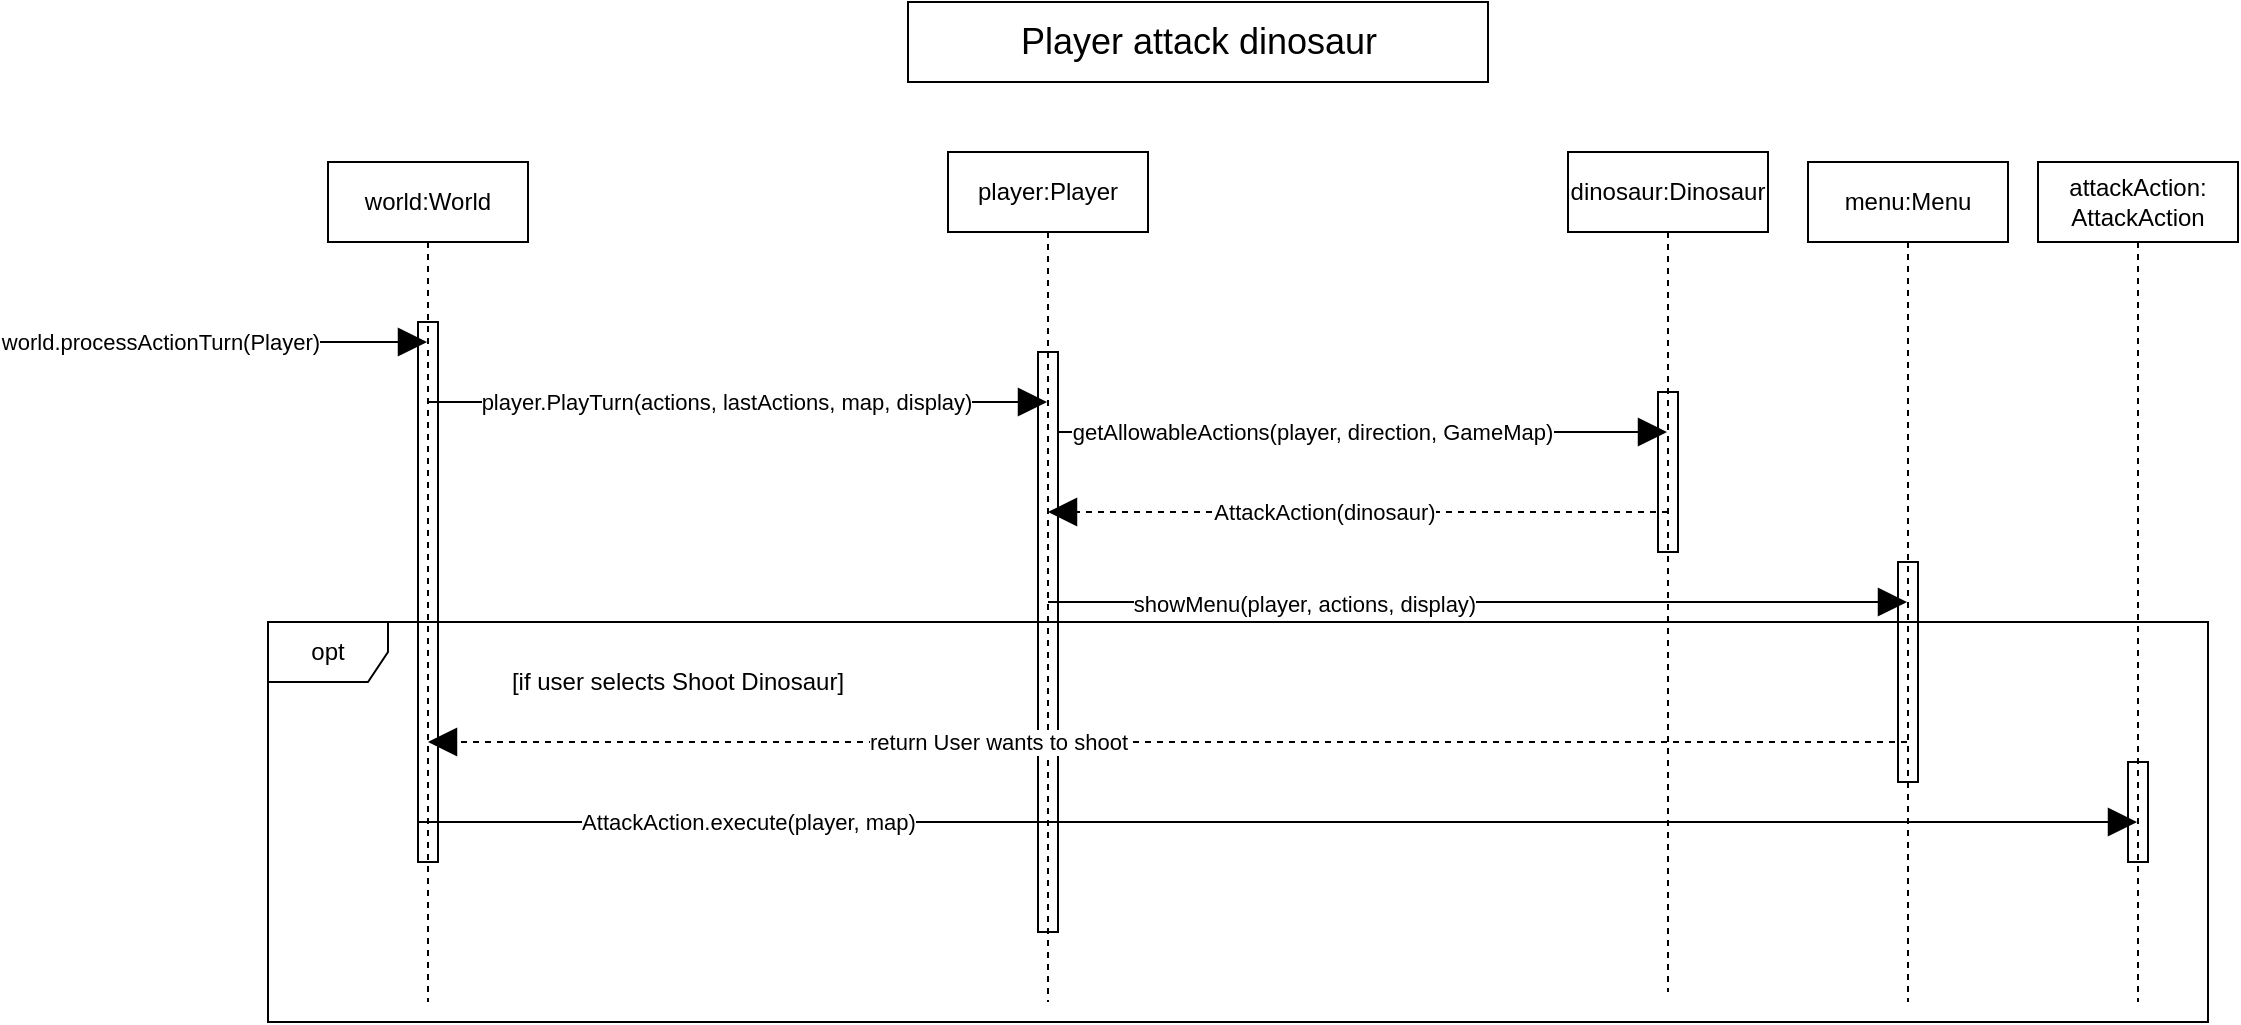 <mxfile version="14.6.11" type="device"><diagram id="QY4K_dC8BTK31Get-kmV" name="Page-1"><mxGraphModel dx="1422" dy="791" grid="1" gridSize="10" guides="1" tooltips="1" connect="1" arrows="1" fold="1" page="1" pageScale="1" pageWidth="1654" pageHeight="1169" math="0" shadow="0"><root><mxCell id="0"/><mxCell id="1" parent="0"/><mxCell id="WNVH1HHIPUukN4-e0zlU-10" value="world:World" style="shape=umlLifeline;perimeter=lifelinePerimeter;whiteSpace=wrap;html=1;container=1;collapsible=0;recursiveResize=0;outlineConnect=0;" parent="1" vertex="1"><mxGeometry x="180" y="140" width="100" height="420" as="geometry"/></mxCell><mxCell id="WNVH1HHIPUukN4-e0zlU-15" value="" style="endArrow=block;endFill=1;endSize=12;html=1;" parent="WNVH1HHIPUukN4-e0zlU-10" target="WNVH1HHIPUukN4-e0zlU-11" edge="1"><mxGeometry width="160" relative="1" as="geometry"><mxPoint x="50" y="120" as="sourcePoint"/><mxPoint x="210" y="120" as="targetPoint"/></mxGeometry></mxCell><mxCell id="WNVH1HHIPUukN4-e0zlU-16" value="player.PlayTurn(actions, lastActions, map, display)" style="edgeLabel;html=1;align=center;verticalAlign=middle;resizable=0;points=[];" parent="WNVH1HHIPUukN4-e0zlU-15" vertex="1" connectable="0"><mxGeometry x="-0.45" y="-1" relative="1" as="geometry"><mxPoint x="64" y="-1" as="offset"/></mxGeometry></mxCell><mxCell id="WNVH1HHIPUukN4-e0zlU-57" value="" style="html=1;points=[];perimeter=orthogonalPerimeter;fillColor=none;" parent="WNVH1HHIPUukN4-e0zlU-10" vertex="1"><mxGeometry x="45" y="80" width="10" height="270" as="geometry"/></mxCell><mxCell id="WNVH1HHIPUukN4-e0zlU-11" value="player:Player" style="shape=umlLifeline;perimeter=lifelinePerimeter;whiteSpace=wrap;html=1;container=1;collapsible=0;recursiveResize=0;outlineConnect=0;" parent="1" vertex="1"><mxGeometry x="490" y="135" width="100" height="425" as="geometry"/></mxCell><mxCell id="WNVH1HHIPUukN4-e0zlU-58" value="" style="html=1;points=[];perimeter=orthogonalPerimeter;fillColor=none;" parent="WNVH1HHIPUukN4-e0zlU-11" vertex="1"><mxGeometry x="45" y="100" width="10" height="290" as="geometry"/></mxCell><mxCell id="c0PgdvjxNuAv_Usm58M4-2" value="" style="endArrow=block;endFill=1;endSize=12;html=1;" parent="WNVH1HHIPUukN4-e0zlU-11" target="c0PgdvjxNuAv_Usm58M4-1" edge="1"><mxGeometry width="160" relative="1" as="geometry"><mxPoint x="55" y="140" as="sourcePoint"/><mxPoint x="215" y="140" as="targetPoint"/></mxGeometry></mxCell><mxCell id="c0PgdvjxNuAv_Usm58M4-4" value="getAllowableActions(player, direction, GameMap)" style="edgeLabel;html=1;align=center;verticalAlign=middle;resizable=0;points=[];" parent="c0PgdvjxNuAv_Usm58M4-2" vertex="1" connectable="0"><mxGeometry x="-0.297" relative="1" as="geometry"><mxPoint x="20" as="offset"/></mxGeometry></mxCell><mxCell id="c0PgdvjxNuAv_Usm58M4-29" value="" style="endArrow=block;endFill=1;endSize=12;html=1;" parent="WNVH1HHIPUukN4-e0zlU-11" target="c0PgdvjxNuAv_Usm58M4-28" edge="1"><mxGeometry width="160" relative="1" as="geometry"><mxPoint x="50" y="225" as="sourcePoint"/><mxPoint x="210" y="225" as="targetPoint"/></mxGeometry></mxCell><mxCell id="c0PgdvjxNuAv_Usm58M4-30" value="showMenu(player, actions, display)" style="edgeLabel;html=1;align=center;verticalAlign=middle;resizable=0;points=[];" parent="c0PgdvjxNuAv_Usm58M4-29" vertex="1" connectable="0"><mxGeometry x="-0.405" y="-1" relative="1" as="geometry"><mxPoint as="offset"/></mxGeometry></mxCell><mxCell id="WNVH1HHIPUukN4-e0zlU-12" value="" style="endArrow=block;endFill=1;endSize=12;html=1;" parent="1" target="WNVH1HHIPUukN4-e0zlU-10" edge="1"><mxGeometry width="160" relative="1" as="geometry"><mxPoint x="30" y="230" as="sourcePoint"/><mxPoint x="150" y="230" as="targetPoint"/></mxGeometry></mxCell><mxCell id="WNVH1HHIPUukN4-e0zlU-14" value="world.processActionTurn(Player)" style="edgeLabel;html=1;align=center;verticalAlign=middle;resizable=0;points=[];" parent="WNVH1HHIPUukN4-e0zlU-12" vertex="1" connectable="0"><mxGeometry x="-0.579" relative="1" as="geometry"><mxPoint x="24" as="offset"/></mxGeometry></mxCell><mxCell id="c0PgdvjxNuAv_Usm58M4-1" value="dinosaur:Dinosaur" style="shape=umlLifeline;perimeter=lifelinePerimeter;whiteSpace=wrap;html=1;container=1;collapsible=0;recursiveResize=0;outlineConnect=0;" parent="1" vertex="1"><mxGeometry x="800" y="135" width="100" height="420" as="geometry"/></mxCell><mxCell id="c0PgdvjxNuAv_Usm58M4-5" value="" style="endArrow=block;dashed=1;endFill=1;endSize=12;html=1;" parent="c0PgdvjxNuAv_Usm58M4-1" target="WNVH1HHIPUukN4-e0zlU-11" edge="1"><mxGeometry width="160" relative="1" as="geometry"><mxPoint x="50" y="180" as="sourcePoint"/><mxPoint x="210" y="180" as="targetPoint"/></mxGeometry></mxCell><mxCell id="c0PgdvjxNuAv_Usm58M4-6" value="AttackAction(dinosaur)" style="edgeLabel;html=1;align=center;verticalAlign=middle;resizable=0;points=[];" parent="c0PgdvjxNuAv_Usm58M4-5" vertex="1" connectable="0"><mxGeometry x="0.599" y="-3" relative="1" as="geometry"><mxPoint x="76" y="3" as="offset"/></mxGeometry></mxCell><mxCell id="c0PgdvjxNuAv_Usm58M4-23" value="" style="html=1;points=[];perimeter=orthogonalPerimeter;fillColor=none;" parent="c0PgdvjxNuAv_Usm58M4-1" vertex="1"><mxGeometry x="45" y="120" width="10" height="80" as="geometry"/></mxCell><mxCell id="c0PgdvjxNuAv_Usm58M4-7" value="" style="endArrow=block;dashed=1;endFill=1;endSize=12;html=1;" parent="1" source="c0PgdvjxNuAv_Usm58M4-28" target="WNVH1HHIPUukN4-e0zlU-10" edge="1"><mxGeometry width="160" relative="1" as="geometry"><mxPoint x="894.5" y="430" as="sourcePoint"/><mxPoint x="590" y="430" as="targetPoint"/><Array as="points"><mxPoint x="735" y="430"/></Array></mxGeometry></mxCell><mxCell id="c0PgdvjxNuAv_Usm58M4-10" value="return User wants to shoot" style="edgeLabel;html=1;align=center;verticalAlign=middle;resizable=0;points=[];" parent="c0PgdvjxNuAv_Usm58M4-7" vertex="1" connectable="0"><mxGeometry x="0.374" relative="1" as="geometry"><mxPoint x="53" as="offset"/></mxGeometry></mxCell><mxCell id="c0PgdvjxNuAv_Usm58M4-8" value="opt" style="shape=umlFrame;whiteSpace=wrap;html=1;" parent="1" vertex="1"><mxGeometry x="150" y="370" width="970" height="200" as="geometry"/></mxCell><mxCell id="c0PgdvjxNuAv_Usm58M4-9" value="[if user selects Shoot Dinosaur]" style="text;html=1;strokeColor=none;fillColor=none;align=center;verticalAlign=middle;whiteSpace=wrap;rounded=0;" parent="1" vertex="1"><mxGeometry x="270" y="390" width="170" height="20" as="geometry"/></mxCell><mxCell id="c0PgdvjxNuAv_Usm58M4-13" value="attackAction:&lt;br&gt;AttackAction" style="shape=umlLifeline;perimeter=lifelinePerimeter;whiteSpace=wrap;html=1;container=1;collapsible=0;recursiveResize=0;outlineConnect=0;" parent="1" vertex="1"><mxGeometry x="1035" y="140" width="100" height="420" as="geometry"/></mxCell><mxCell id="c0PgdvjxNuAv_Usm58M4-24" value="" style="html=1;points=[];perimeter=orthogonalPerimeter;fillColor=none;" parent="c0PgdvjxNuAv_Usm58M4-13" vertex="1"><mxGeometry x="45" y="300" width="10" height="50" as="geometry"/></mxCell><mxCell id="c0PgdvjxNuAv_Usm58M4-28" value="menu:Menu" style="shape=umlLifeline;perimeter=lifelinePerimeter;whiteSpace=wrap;html=1;container=1;collapsible=0;recursiveResize=0;outlineConnect=0;fillColor=none;" parent="1" vertex="1"><mxGeometry x="920" y="140" width="100" height="420" as="geometry"/></mxCell><mxCell id="c0PgdvjxNuAv_Usm58M4-31" value="" style="html=1;points=[];perimeter=orthogonalPerimeter;fillColor=none;" parent="c0PgdvjxNuAv_Usm58M4-28" vertex="1"><mxGeometry x="45" y="200" width="10" height="110" as="geometry"/></mxCell><mxCell id="c0PgdvjxNuAv_Usm58M4-12" value="" style="endArrow=block;endFill=1;endSize=12;html=1;" parent="1" target="c0PgdvjxNuAv_Usm58M4-13" edge="1"><mxGeometry width="160" relative="1" as="geometry"><mxPoint x="225" y="470" as="sourcePoint"/><mxPoint x="954.5" y="470" as="targetPoint"/></mxGeometry></mxCell><mxCell id="c0PgdvjxNuAv_Usm58M4-15" value="AttackAction.execute(player, map)" style="edgeLabel;html=1;align=center;verticalAlign=middle;resizable=0;points=[];" parent="c0PgdvjxNuAv_Usm58M4-12" vertex="1" connectable="0"><mxGeometry x="-0.689" y="-2" relative="1" as="geometry"><mxPoint x="31" y="-2" as="offset"/></mxGeometry></mxCell><mxCell id="arch0ivurHpCfWnbQIiO-5" value="&lt;font style=&quot;font-size: 18px&quot;&gt;Player attack dinosaur&lt;/font&gt;" style="html=1;" parent="1" vertex="1"><mxGeometry x="470" y="60" width="290" height="40" as="geometry"/></mxCell></root></mxGraphModel></diagram></mxfile>